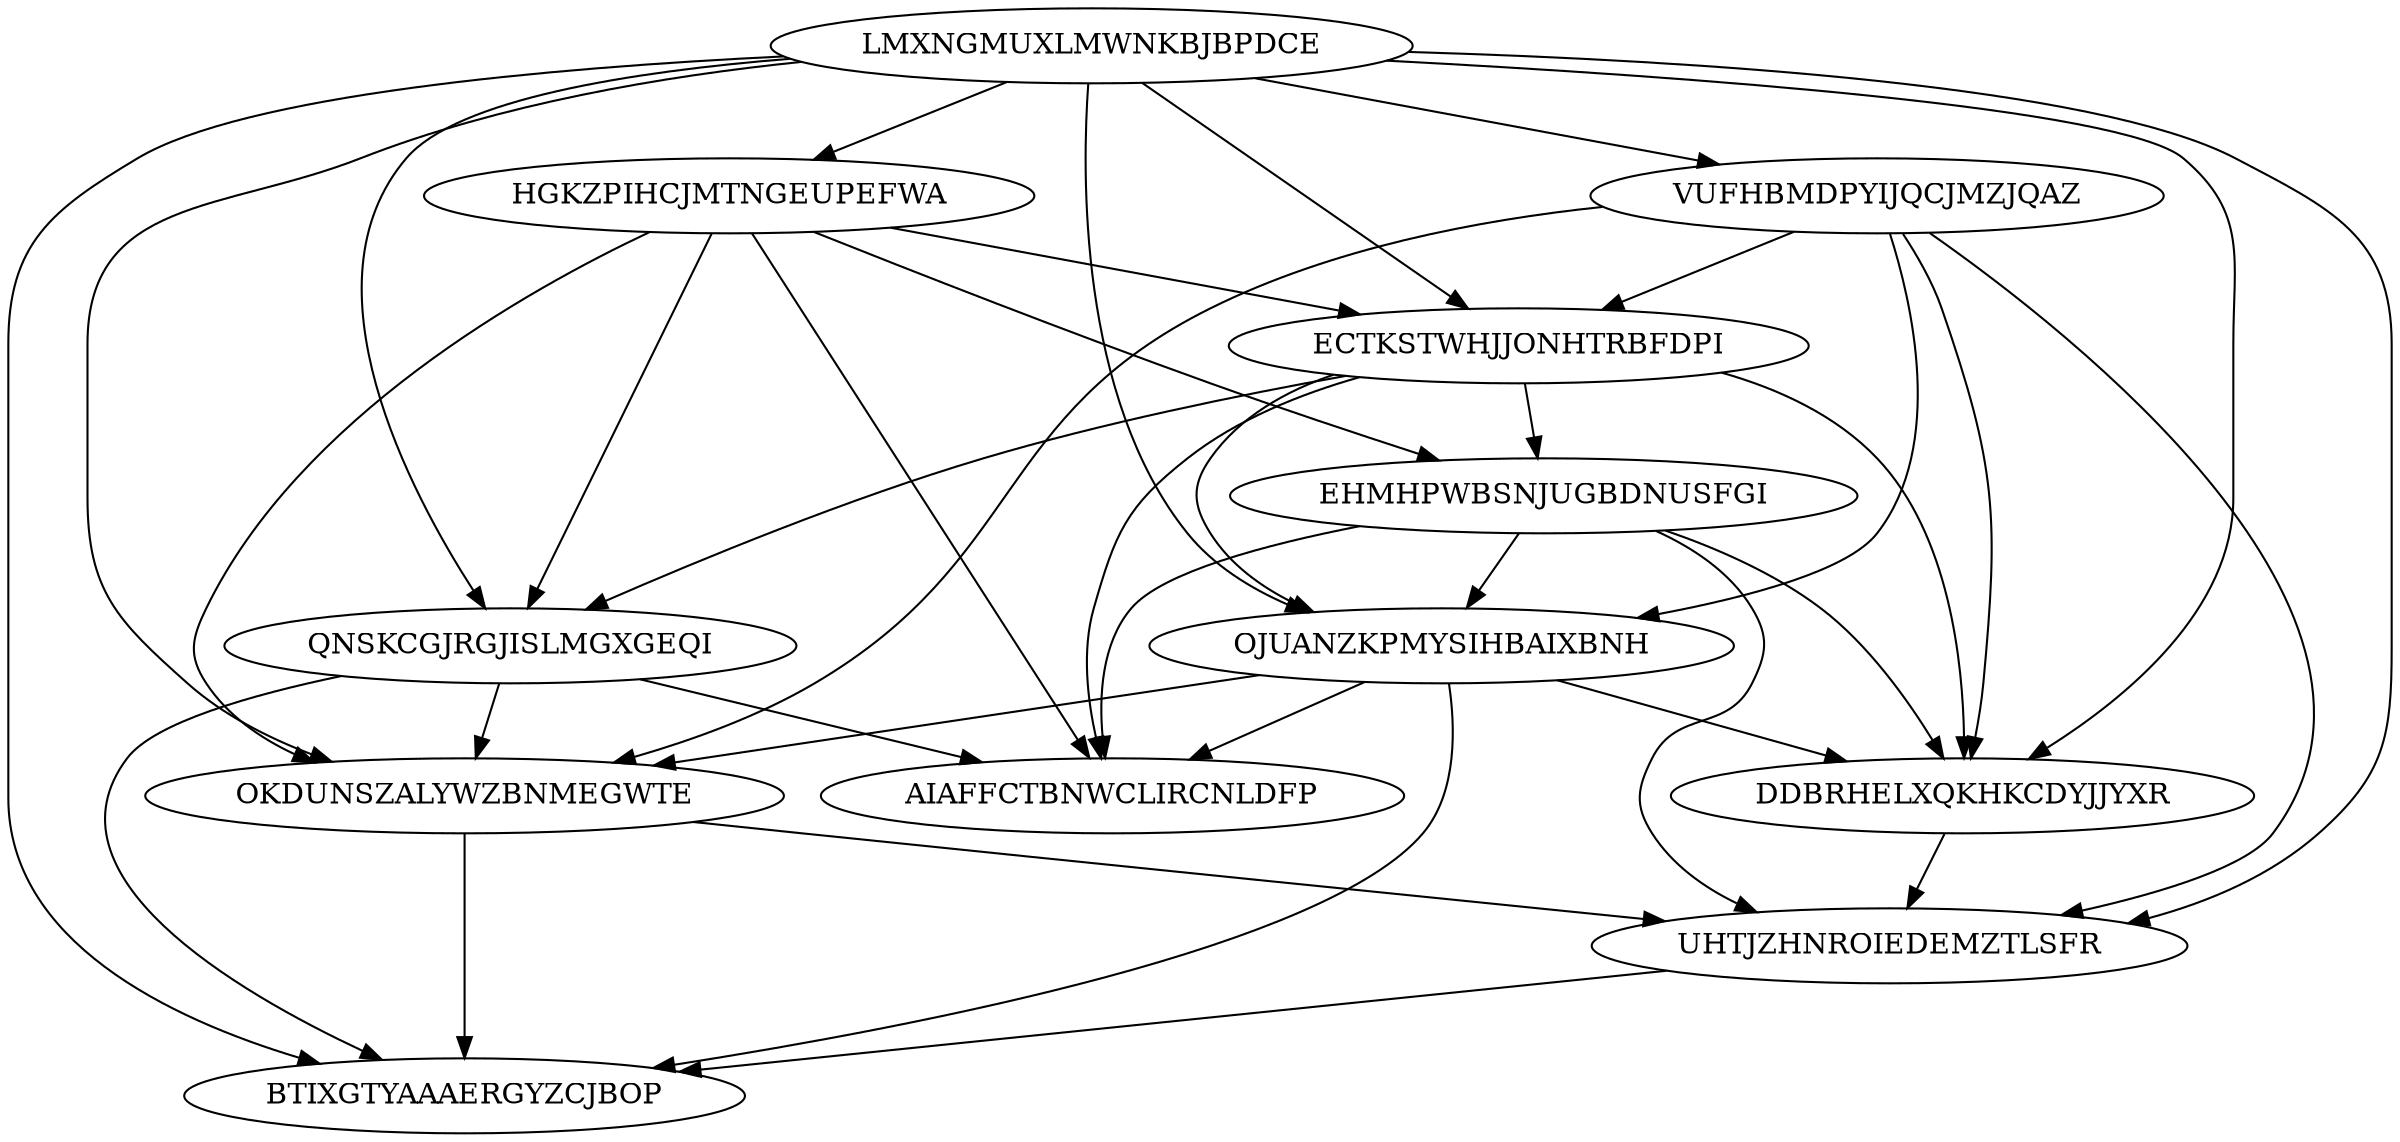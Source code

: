 digraph N12M39 {
	LMXNGMUXLMWNKBJBPDCE	[Weight=14];
	HGKZPIHCJMTNGEUPEFWA	[Weight=16];
	VUFHBMDPYIJQCJMZJQAZ	[Weight=18];
	ECTKSTWHJJONHTRBFDPI	[Weight=19];
	EHMHPWBSNJUGBDNUSFGI	[Weight=15];
	OJUANZKPMYSIHBAIXBNH	[Weight=11];
	DDBRHELXQKHKCDYJJYXR	[Weight=13];
	QNSKCGJRGJISLMGXGEQI	[Weight=17];
	OKDUNSZALYWZBNMEGWTE	[Weight=10];
	UHTJZHNROIEDEMZTLSFR	[Weight=18];
	BTIXGTYAAAERGYZCJBOP	[Weight=20];
	AIAFFCTBNWCLIRCNLDFP	[Weight=19];
	VUFHBMDPYIJQCJMZJQAZ -> OKDUNSZALYWZBNMEGWTE [Weight=14];
	LMXNGMUXLMWNKBJBPDCE -> ECTKSTWHJJONHTRBFDPI [Weight=20];
	LMXNGMUXLMWNKBJBPDCE -> HGKZPIHCJMTNGEUPEFWA [Weight=19];
	OJUANZKPMYSIHBAIXBNH -> OKDUNSZALYWZBNMEGWTE [Weight=17];
	LMXNGMUXLMWNKBJBPDCE -> BTIXGTYAAAERGYZCJBOP [Weight=16];
	VUFHBMDPYIJQCJMZJQAZ -> ECTKSTWHJJONHTRBFDPI [Weight=19];
	VUFHBMDPYIJQCJMZJQAZ -> UHTJZHNROIEDEMZTLSFR [Weight=12];
	OKDUNSZALYWZBNMEGWTE -> UHTJZHNROIEDEMZTLSFR [Weight=18];
	EHMHPWBSNJUGBDNUSFGI -> UHTJZHNROIEDEMZTLSFR [Weight=14];
	QNSKCGJRGJISLMGXGEQI -> OKDUNSZALYWZBNMEGWTE [Weight=18];
	UHTJZHNROIEDEMZTLSFR -> BTIXGTYAAAERGYZCJBOP [Weight=20];
	OKDUNSZALYWZBNMEGWTE -> BTIXGTYAAAERGYZCJBOP [Weight=19];
	HGKZPIHCJMTNGEUPEFWA -> QNSKCGJRGJISLMGXGEQI [Weight=11];
	VUFHBMDPYIJQCJMZJQAZ -> DDBRHELXQKHKCDYJJYXR [Weight=11];
	EHMHPWBSNJUGBDNUSFGI -> DDBRHELXQKHKCDYJJYXR [Weight=13];
	LMXNGMUXLMWNKBJBPDCE -> VUFHBMDPYIJQCJMZJQAZ [Weight=17];
	LMXNGMUXLMWNKBJBPDCE -> UHTJZHNROIEDEMZTLSFR [Weight=18];
	ECTKSTWHJJONHTRBFDPI -> DDBRHELXQKHKCDYJJYXR [Weight=11];
	LMXNGMUXLMWNKBJBPDCE -> OJUANZKPMYSIHBAIXBNH [Weight=12];
	OJUANZKPMYSIHBAIXBNH -> BTIXGTYAAAERGYZCJBOP [Weight=18];
	LMXNGMUXLMWNKBJBPDCE -> DDBRHELXQKHKCDYJJYXR [Weight=20];
	QNSKCGJRGJISLMGXGEQI -> BTIXGTYAAAERGYZCJBOP [Weight=13];
	HGKZPIHCJMTNGEUPEFWA -> AIAFFCTBNWCLIRCNLDFP [Weight=11];
	ECTKSTWHJJONHTRBFDPI -> AIAFFCTBNWCLIRCNLDFP [Weight=17];
	LMXNGMUXLMWNKBJBPDCE -> OKDUNSZALYWZBNMEGWTE [Weight=16];
	ECTKSTWHJJONHTRBFDPI -> OJUANZKPMYSIHBAIXBNH [Weight=20];
	OJUANZKPMYSIHBAIXBNH -> AIAFFCTBNWCLIRCNLDFP [Weight=10];
	HGKZPIHCJMTNGEUPEFWA -> ECTKSTWHJJONHTRBFDPI [Weight=14];
	EHMHPWBSNJUGBDNUSFGI -> AIAFFCTBNWCLIRCNLDFP [Weight=10];
	DDBRHELXQKHKCDYJJYXR -> UHTJZHNROIEDEMZTLSFR [Weight=15];
	HGKZPIHCJMTNGEUPEFWA -> EHMHPWBSNJUGBDNUSFGI [Weight=13];
	LMXNGMUXLMWNKBJBPDCE -> QNSKCGJRGJISLMGXGEQI [Weight=17];
	OJUANZKPMYSIHBAIXBNH -> DDBRHELXQKHKCDYJJYXR [Weight=16];
	EHMHPWBSNJUGBDNUSFGI -> OJUANZKPMYSIHBAIXBNH [Weight=18];
	ECTKSTWHJJONHTRBFDPI -> EHMHPWBSNJUGBDNUSFGI [Weight=14];
	QNSKCGJRGJISLMGXGEQI -> AIAFFCTBNWCLIRCNLDFP [Weight=19];
	ECTKSTWHJJONHTRBFDPI -> QNSKCGJRGJISLMGXGEQI [Weight=10];
	HGKZPIHCJMTNGEUPEFWA -> OKDUNSZALYWZBNMEGWTE [Weight=12];
	VUFHBMDPYIJQCJMZJQAZ -> OJUANZKPMYSIHBAIXBNH [Weight=11];
}
